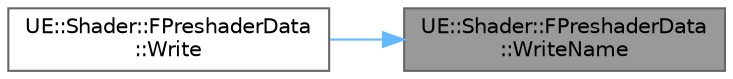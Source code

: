 digraph "UE::Shader::FPreshaderData::WriteName"
{
 // INTERACTIVE_SVG=YES
 // LATEX_PDF_SIZE
  bgcolor="transparent";
  edge [fontname=Helvetica,fontsize=10,labelfontname=Helvetica,labelfontsize=10];
  node [fontname=Helvetica,fontsize=10,shape=box,height=0.2,width=0.4];
  rankdir="RL";
  Node1 [id="Node000001",label="UE::Shader::FPreshaderData\l::WriteName",height=0.2,width=0.4,color="gray40", fillcolor="grey60", style="filled", fontcolor="black",tooltip=" "];
  Node1 -> Node2 [id="edge1_Node000001_Node000002",dir="back",color="steelblue1",style="solid",tooltip=" "];
  Node2 [id="Node000002",label="UE::Shader::FPreshaderData\l::Write",height=0.2,width=0.4,color="grey40", fillcolor="white", style="filled",URL="$d1/dc7/classUE_1_1Shader_1_1FPreshaderData.html#abbe9993b187576bd2c53e70ecd2ed683",tooltip=" "];
}
